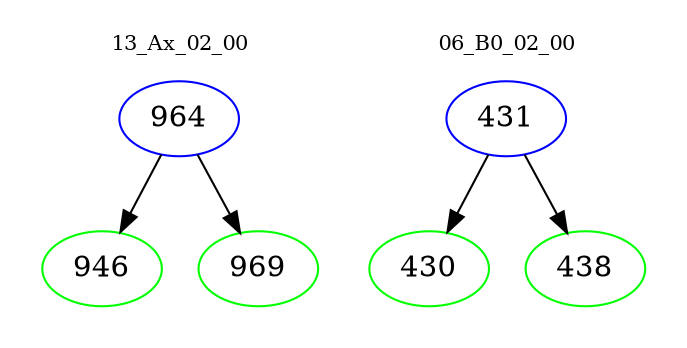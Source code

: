digraph{
subgraph cluster_0 {
color = white
label = "13_Ax_02_00";
fontsize=10;
T0_964 [label="964", color="blue"]
T0_964 -> T0_946 [color="black"]
T0_946 [label="946", color="green"]
T0_964 -> T0_969 [color="black"]
T0_969 [label="969", color="green"]
}
subgraph cluster_1 {
color = white
label = "06_B0_02_00";
fontsize=10;
T1_431 [label="431", color="blue"]
T1_431 -> T1_430 [color="black"]
T1_430 [label="430", color="green"]
T1_431 -> T1_438 [color="black"]
T1_438 [label="438", color="green"]
}
}

